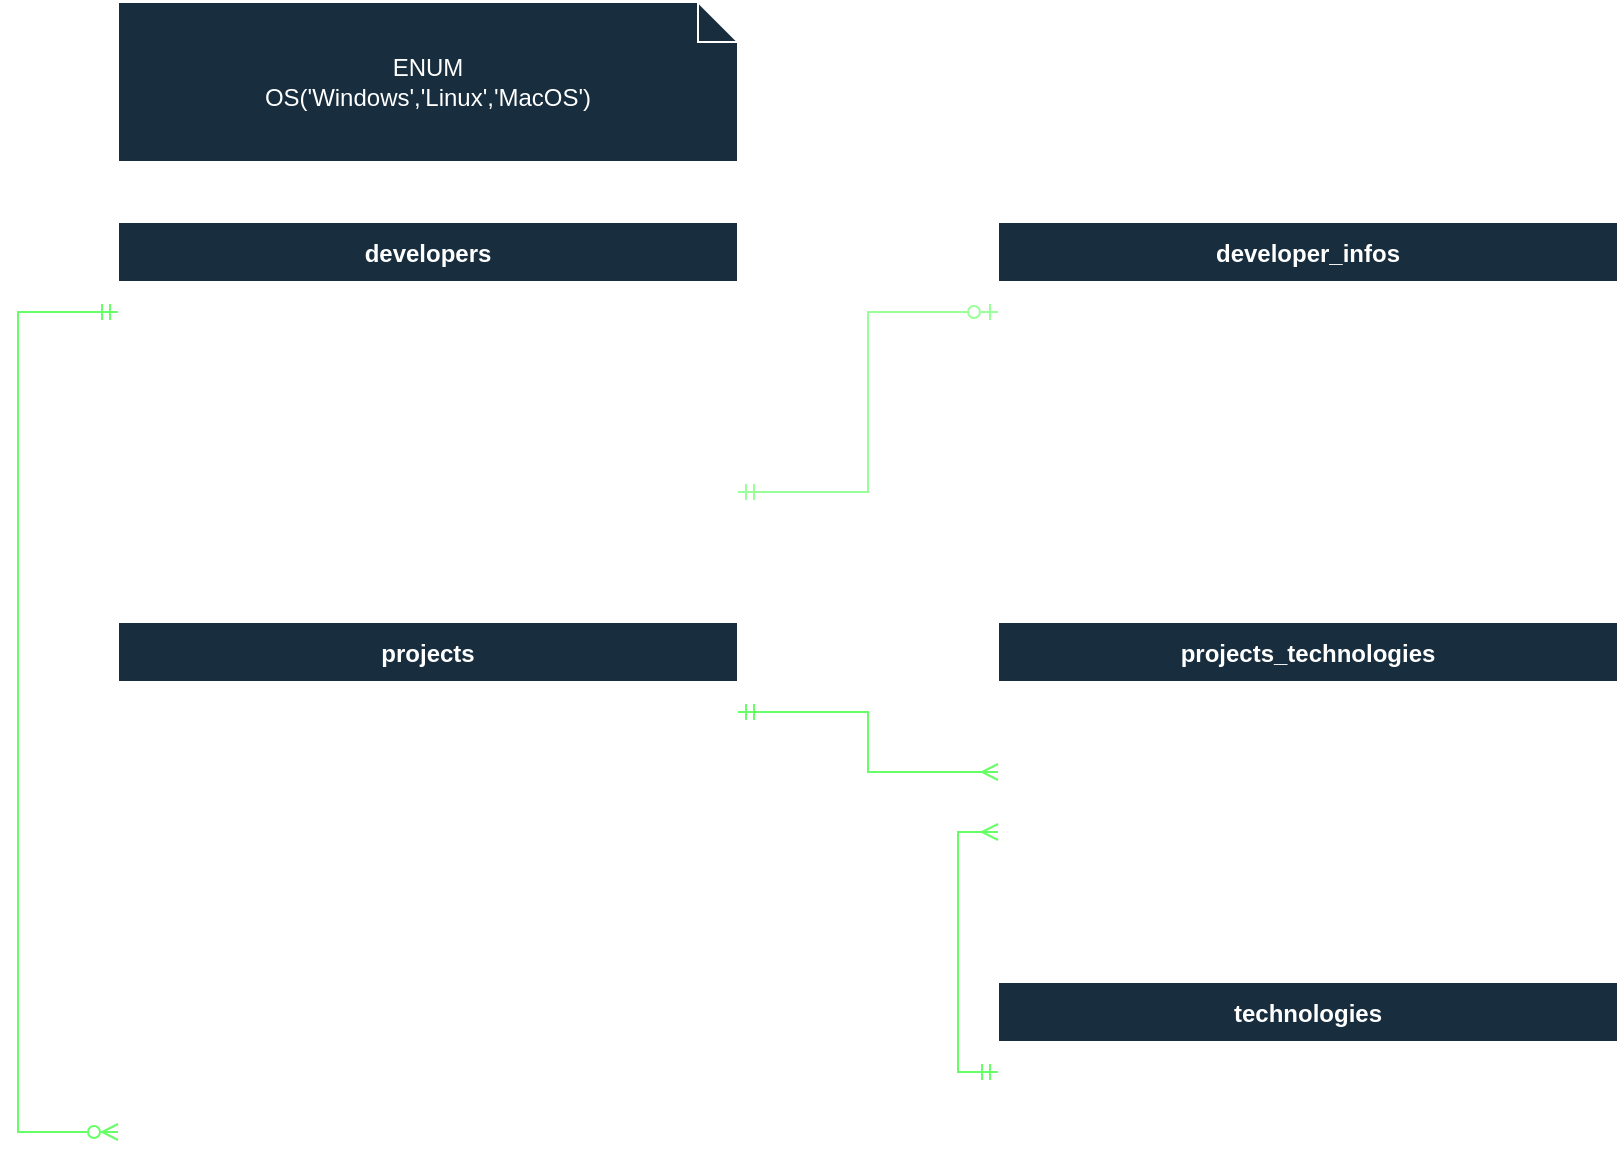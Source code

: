 <mxfile version="20.8.20" type="github">
  <diagram id="R2lEEEUBdFMjLlhIrx00" name="Page-1">
    <mxGraphModel dx="1147" dy="676" grid="0" gridSize="10" guides="1" tooltips="1" connect="1" arrows="1" fold="1" page="0" pageScale="1" pageWidth="850" pageHeight="1100" math="0" shadow="0" extFonts="Permanent Marker^https://fonts.googleapis.com/css?family=Permanent+Marker">
      <root>
        <mxCell id="0" />
        <mxCell id="1" parent="0" />
        <mxCell id="JGBa73folVoR6hEakQ3--1" value="developer_infos" style="shape=table;startSize=30;container=1;collapsible=1;childLayout=tableLayout;fixedRows=1;rowLines=0;fontStyle=1;align=center;resizeLast=1;labelBackgroundColor=none;fillColor=#182E3E;strokeColor=#FFFFFF;fontColor=#FFFFFF;" parent="1" vertex="1">
          <mxGeometry x="515" y="170" width="310" height="120" as="geometry" />
        </mxCell>
        <mxCell id="JGBa73folVoR6hEakQ3--2" value="" style="shape=tableRow;horizontal=0;startSize=0;swimlaneHead=0;swimlaneBody=0;fillColor=none;collapsible=0;dropTarget=0;points=[[0,0.5],[1,0.5]];portConstraint=eastwest;top=0;left=0;right=0;bottom=1;labelBackgroundColor=none;strokeColor=#FFFFFF;fontColor=#FFFFFF;" parent="JGBa73folVoR6hEakQ3--1" vertex="1">
          <mxGeometry y="30" width="310" height="30" as="geometry" />
        </mxCell>
        <mxCell id="JGBa73folVoR6hEakQ3--3" value="PK" style="shape=partialRectangle;connectable=0;fillColor=none;top=0;left=0;bottom=0;right=0;fontStyle=1;overflow=hidden;labelBackgroundColor=none;strokeColor=#FFFFFF;fontColor=#FFFFFF;" parent="JGBa73folVoR6hEakQ3--2" vertex="1">
          <mxGeometry width="30" height="30" as="geometry">
            <mxRectangle width="30" height="30" as="alternateBounds" />
          </mxGeometry>
        </mxCell>
        <mxCell id="JGBa73folVoR6hEakQ3--4" value="id BIGSERIAL" style="shape=partialRectangle;connectable=0;fillColor=none;top=0;left=0;bottom=0;right=0;align=left;spacingLeft=6;fontStyle=5;overflow=hidden;labelBackgroundColor=none;strokeColor=#FFFFFF;fontColor=#FFFFFF;" parent="JGBa73folVoR6hEakQ3--2" vertex="1">
          <mxGeometry x="30" width="280" height="30" as="geometry">
            <mxRectangle width="280" height="30" as="alternateBounds" />
          </mxGeometry>
        </mxCell>
        <mxCell id="JGBa73folVoR6hEakQ3--5" value="" style="shape=tableRow;horizontal=0;startSize=0;swimlaneHead=0;swimlaneBody=0;fillColor=none;collapsible=0;dropTarget=0;points=[[0,0.5],[1,0.5]];portConstraint=eastwest;top=0;left=0;right=0;bottom=0;labelBackgroundColor=none;strokeColor=#FFFFFF;fontColor=#FFFFFF;" parent="JGBa73folVoR6hEakQ3--1" vertex="1">
          <mxGeometry y="60" width="310" height="30" as="geometry" />
        </mxCell>
        <mxCell id="JGBa73folVoR6hEakQ3--6" value="" style="shape=partialRectangle;connectable=0;fillColor=none;top=0;left=0;bottom=0;right=0;editable=1;overflow=hidden;labelBackgroundColor=none;strokeColor=#FFFFFF;fontColor=#FFFFFF;" parent="JGBa73folVoR6hEakQ3--5" vertex="1">
          <mxGeometry width="30" height="30" as="geometry">
            <mxRectangle width="30" height="30" as="alternateBounds" />
          </mxGeometry>
        </mxCell>
        <mxCell id="JGBa73folVoR6hEakQ3--7" value="developerSince DATE NOT NULL" style="shape=partialRectangle;connectable=0;fillColor=none;top=0;left=0;bottom=0;right=0;align=left;spacingLeft=6;overflow=hidden;labelBackgroundColor=none;strokeColor=#FFFFFF;fontColor=#FFFFFF;" parent="JGBa73folVoR6hEakQ3--5" vertex="1">
          <mxGeometry x="30" width="280" height="30" as="geometry">
            <mxRectangle width="280" height="30" as="alternateBounds" />
          </mxGeometry>
        </mxCell>
        <mxCell id="JGBa73folVoR6hEakQ3--8" value="" style="shape=tableRow;horizontal=0;startSize=0;swimlaneHead=0;swimlaneBody=0;fillColor=none;collapsible=0;dropTarget=0;points=[[0,0.5],[1,0.5]];portConstraint=eastwest;top=0;left=0;right=0;bottom=0;labelBackgroundColor=none;strokeColor=#FFFFFF;fontColor=#FFFFFF;" parent="JGBa73folVoR6hEakQ3--1" vertex="1">
          <mxGeometry y="90" width="310" height="30" as="geometry" />
        </mxCell>
        <mxCell id="JGBa73folVoR6hEakQ3--9" value="" style="shape=partialRectangle;connectable=0;fillColor=none;top=0;left=0;bottom=0;right=0;editable=1;overflow=hidden;labelBackgroundColor=none;strokeColor=#FFFFFF;fontColor=#FFFFFF;" parent="JGBa73folVoR6hEakQ3--8" vertex="1">
          <mxGeometry width="30" height="30" as="geometry">
            <mxRectangle width="30" height="30" as="alternateBounds" />
          </mxGeometry>
        </mxCell>
        <mxCell id="JGBa73folVoR6hEakQ3--10" value="preferredOS OS NOT NULL" style="shape=partialRectangle;connectable=0;fillColor=none;top=0;left=0;bottom=0;right=0;align=left;spacingLeft=6;overflow=hidden;labelBackgroundColor=none;strokeColor=#FFFFFF;fontColor=#FFFFFF;" parent="JGBa73folVoR6hEakQ3--8" vertex="1">
          <mxGeometry x="30" width="280" height="30" as="geometry">
            <mxRectangle width="280" height="30" as="alternateBounds" />
          </mxGeometry>
        </mxCell>
        <mxCell id="JGBa73folVoR6hEakQ3--14" value="developers" style="shape=table;startSize=30;container=1;collapsible=1;childLayout=tableLayout;fixedRows=1;rowLines=0;fontStyle=1;align=center;resizeLast=1;labelBackgroundColor=none;fillColor=#182E3E;strokeColor=#FFFFFF;fontColor=#FFFFFF;" parent="1" vertex="1">
          <mxGeometry x="75" y="170" width="310" height="150" as="geometry" />
        </mxCell>
        <mxCell id="JGBa73folVoR6hEakQ3--15" value="" style="shape=tableRow;horizontal=0;startSize=0;swimlaneHead=0;swimlaneBody=0;fillColor=none;collapsible=0;dropTarget=0;points=[[0,0.5],[1,0.5]];portConstraint=eastwest;top=0;left=0;right=0;bottom=1;labelBackgroundColor=none;strokeColor=#FFFFFF;fontColor=#FFFFFF;" parent="JGBa73folVoR6hEakQ3--14" vertex="1">
          <mxGeometry y="30" width="310" height="30" as="geometry" />
        </mxCell>
        <mxCell id="JGBa73folVoR6hEakQ3--16" value="PK" style="shape=partialRectangle;connectable=0;fillColor=none;top=0;left=0;bottom=0;right=0;fontStyle=1;overflow=hidden;labelBackgroundColor=none;strokeColor=#FFFFFF;fontColor=#FFFFFF;" parent="JGBa73folVoR6hEakQ3--15" vertex="1">
          <mxGeometry width="30" height="30" as="geometry">
            <mxRectangle width="30" height="30" as="alternateBounds" />
          </mxGeometry>
        </mxCell>
        <mxCell id="JGBa73folVoR6hEakQ3--17" value="id BIGSERIAL" style="shape=partialRectangle;connectable=0;fillColor=none;top=0;left=0;bottom=0;right=0;align=left;spacingLeft=6;fontStyle=5;overflow=hidden;labelBackgroundColor=none;strokeColor=#FFFFFF;fontColor=#FFFFFF;" parent="JGBa73folVoR6hEakQ3--15" vertex="1">
          <mxGeometry x="30" width="280" height="30" as="geometry">
            <mxRectangle width="280" height="30" as="alternateBounds" />
          </mxGeometry>
        </mxCell>
        <mxCell id="JGBa73folVoR6hEakQ3--18" value="" style="shape=tableRow;horizontal=0;startSize=0;swimlaneHead=0;swimlaneBody=0;fillColor=none;collapsible=0;dropTarget=0;points=[[0,0.5],[1,0.5]];portConstraint=eastwest;top=0;left=0;right=0;bottom=0;labelBackgroundColor=none;strokeColor=#FFFFFF;fontColor=#FFFFFF;" parent="JGBa73folVoR6hEakQ3--14" vertex="1">
          <mxGeometry y="60" width="310" height="30" as="geometry" />
        </mxCell>
        <mxCell id="JGBa73folVoR6hEakQ3--19" value="" style="shape=partialRectangle;connectable=0;fillColor=none;top=0;left=0;bottom=0;right=0;editable=1;overflow=hidden;labelBackgroundColor=none;strokeColor=#FFFFFF;fontColor=#FFFFFF;" parent="JGBa73folVoR6hEakQ3--18" vertex="1">
          <mxGeometry width="30" height="30" as="geometry">
            <mxRectangle width="30" height="30" as="alternateBounds" />
          </mxGeometry>
        </mxCell>
        <mxCell id="JGBa73folVoR6hEakQ3--20" value="name VARCHAR(50) NOT NULL" style="shape=partialRectangle;connectable=0;fillColor=none;top=0;left=0;bottom=0;right=0;align=left;spacingLeft=6;overflow=hidden;labelBackgroundColor=none;strokeColor=#FFFFFF;fontColor=#FFFFFF;" parent="JGBa73folVoR6hEakQ3--18" vertex="1">
          <mxGeometry x="30" width="280" height="30" as="geometry">
            <mxRectangle width="280" height="30" as="alternateBounds" />
          </mxGeometry>
        </mxCell>
        <mxCell id="JGBa73folVoR6hEakQ3--21" value="" style="shape=tableRow;horizontal=0;startSize=0;swimlaneHead=0;swimlaneBody=0;fillColor=none;collapsible=0;dropTarget=0;points=[[0,0.5],[1,0.5]];portConstraint=eastwest;top=0;left=0;right=0;bottom=0;labelBackgroundColor=none;strokeColor=#FFFFFF;fontColor=#FFFFFF;" parent="JGBa73folVoR6hEakQ3--14" vertex="1">
          <mxGeometry y="90" width="310" height="30" as="geometry" />
        </mxCell>
        <mxCell id="JGBa73folVoR6hEakQ3--22" value="" style="shape=partialRectangle;connectable=0;fillColor=none;top=0;left=0;bottom=0;right=0;editable=1;overflow=hidden;labelBackgroundColor=none;strokeColor=#FFFFFF;fontColor=#FFFFFF;" parent="JGBa73folVoR6hEakQ3--21" vertex="1">
          <mxGeometry width="30" height="30" as="geometry">
            <mxRectangle width="30" height="30" as="alternateBounds" />
          </mxGeometry>
        </mxCell>
        <mxCell id="JGBa73folVoR6hEakQ3--23" value="email VARCHAR(50) NOT NULL UNIQUE" style="shape=partialRectangle;connectable=0;fillColor=none;top=0;left=0;bottom=0;right=0;align=left;spacingLeft=6;overflow=hidden;labelBackgroundColor=none;strokeColor=#FFFFFF;fontColor=#FFFFFF;" parent="JGBa73folVoR6hEakQ3--21" vertex="1">
          <mxGeometry x="30" width="280" height="30" as="geometry">
            <mxRectangle width="280" height="30" as="alternateBounds" />
          </mxGeometry>
        </mxCell>
        <mxCell id="H9YvGeHEFD0_g9-EbV-t-2" value="" style="shape=tableRow;horizontal=0;startSize=0;swimlaneHead=0;swimlaneBody=0;fillColor=none;collapsible=0;dropTarget=0;points=[[0,0.5],[1,0.5]];portConstraint=eastwest;top=0;left=0;right=0;bottom=0;fontStyle=1;labelBackgroundColor=none;strokeColor=#FFFFFF;fontColor=#FFFFFF;" vertex="1" parent="JGBa73folVoR6hEakQ3--14">
          <mxGeometry y="120" width="310" height="30" as="geometry" />
        </mxCell>
        <mxCell id="H9YvGeHEFD0_g9-EbV-t-3" value=" FK" style="shape=partialRectangle;connectable=0;fillColor=none;top=0;left=0;bottom=0;right=0;editable=1;overflow=hidden;fontStyle=1;labelBackgroundColor=none;strokeColor=#FFFFFF;fontColor=#FFFFFF;" vertex="1" parent="H9YvGeHEFD0_g9-EbV-t-2">
          <mxGeometry width="30" height="30" as="geometry">
            <mxRectangle width="30" height="30" as="alternateBounds" />
          </mxGeometry>
        </mxCell>
        <mxCell id="H9YvGeHEFD0_g9-EbV-t-4" value="developerInfoId INTEGER UNIQUE" style="shape=partialRectangle;connectable=0;fillColor=none;top=0;left=0;bottom=0;right=0;align=left;spacingLeft=6;overflow=hidden;fontStyle=1;labelBackgroundColor=none;strokeColor=#FFFFFF;fontColor=#FFFFFF;" vertex="1" parent="H9YvGeHEFD0_g9-EbV-t-2">
          <mxGeometry x="30" width="280" height="30" as="geometry">
            <mxRectangle width="280" height="30" as="alternateBounds" />
          </mxGeometry>
        </mxCell>
        <mxCell id="JGBa73folVoR6hEakQ3--27" value="projects" style="shape=table;startSize=30;container=1;collapsible=1;childLayout=tableLayout;fixedRows=1;rowLines=0;fontStyle=1;align=center;resizeLast=1;labelBackgroundColor=none;fillColor=#182E3E;strokeColor=#FFFFFF;fontColor=#FFFFFF;" parent="1" vertex="1">
          <mxGeometry x="75" y="370" width="310" height="270" as="geometry" />
        </mxCell>
        <mxCell id="JGBa73folVoR6hEakQ3--28" value="" style="shape=tableRow;horizontal=0;startSize=0;swimlaneHead=0;swimlaneBody=0;fillColor=none;collapsible=0;dropTarget=0;points=[[0,0.5],[1,0.5]];portConstraint=eastwest;top=0;left=0;right=0;bottom=1;labelBackgroundColor=none;strokeColor=#FFFFFF;fontColor=#FFFFFF;" parent="JGBa73folVoR6hEakQ3--27" vertex="1">
          <mxGeometry y="30" width="310" height="30" as="geometry" />
        </mxCell>
        <mxCell id="JGBa73folVoR6hEakQ3--29" value="PK" style="shape=partialRectangle;connectable=0;fillColor=none;top=0;left=0;bottom=0;right=0;fontStyle=1;overflow=hidden;labelBackgroundColor=none;strokeColor=#FFFFFF;fontColor=#FFFFFF;" parent="JGBa73folVoR6hEakQ3--28" vertex="1">
          <mxGeometry width="30" height="30" as="geometry">
            <mxRectangle width="30" height="30" as="alternateBounds" />
          </mxGeometry>
        </mxCell>
        <mxCell id="JGBa73folVoR6hEakQ3--30" value="id BIGSERIAL" style="shape=partialRectangle;connectable=0;fillColor=none;top=0;left=0;bottom=0;right=0;align=left;spacingLeft=6;fontStyle=5;overflow=hidden;labelBackgroundColor=none;strokeColor=#FFFFFF;fontColor=#FFFFFF;" parent="JGBa73folVoR6hEakQ3--28" vertex="1">
          <mxGeometry x="30" width="280" height="30" as="geometry">
            <mxRectangle width="280" height="30" as="alternateBounds" />
          </mxGeometry>
        </mxCell>
        <mxCell id="JGBa73folVoR6hEakQ3--31" value="" style="shape=tableRow;horizontal=0;startSize=0;swimlaneHead=0;swimlaneBody=0;fillColor=none;collapsible=0;dropTarget=0;points=[[0,0.5],[1,0.5]];portConstraint=eastwest;top=0;left=0;right=0;bottom=0;labelBackgroundColor=none;strokeColor=#FFFFFF;fontColor=#FFFFFF;" parent="JGBa73folVoR6hEakQ3--27" vertex="1">
          <mxGeometry y="60" width="310" height="30" as="geometry" />
        </mxCell>
        <mxCell id="JGBa73folVoR6hEakQ3--32" value="" style="shape=partialRectangle;connectable=0;fillColor=none;top=0;left=0;bottom=0;right=0;editable=1;overflow=hidden;labelBackgroundColor=none;strokeColor=#FFFFFF;fontColor=#FFFFFF;" parent="JGBa73folVoR6hEakQ3--31" vertex="1">
          <mxGeometry width="30" height="30" as="geometry">
            <mxRectangle width="30" height="30" as="alternateBounds" />
          </mxGeometry>
        </mxCell>
        <mxCell id="JGBa73folVoR6hEakQ3--33" value="name VARCHAR(50) NOT NULL" style="shape=partialRectangle;connectable=0;fillColor=none;top=0;left=0;bottom=0;right=0;align=left;spacingLeft=6;overflow=hidden;labelBackgroundColor=none;strokeColor=#FFFFFF;fontColor=#FFFFFF;" parent="JGBa73folVoR6hEakQ3--31" vertex="1">
          <mxGeometry x="30" width="280" height="30" as="geometry">
            <mxRectangle width="280" height="30" as="alternateBounds" />
          </mxGeometry>
        </mxCell>
        <mxCell id="JGBa73folVoR6hEakQ3--34" value="" style="shape=tableRow;horizontal=0;startSize=0;swimlaneHead=0;swimlaneBody=0;fillColor=none;collapsible=0;dropTarget=0;points=[[0,0.5],[1,0.5]];portConstraint=eastwest;top=0;left=0;right=0;bottom=0;labelBackgroundColor=none;strokeColor=#FFFFFF;fontColor=#FFFFFF;" parent="JGBa73folVoR6hEakQ3--27" vertex="1">
          <mxGeometry y="90" width="310" height="30" as="geometry" />
        </mxCell>
        <mxCell id="JGBa73folVoR6hEakQ3--35" value="" style="shape=partialRectangle;connectable=0;fillColor=none;top=0;left=0;bottom=0;right=0;editable=1;overflow=hidden;labelBackgroundColor=none;strokeColor=#FFFFFF;fontColor=#FFFFFF;" parent="JGBa73folVoR6hEakQ3--34" vertex="1">
          <mxGeometry width="30" height="30" as="geometry">
            <mxRectangle width="30" height="30" as="alternateBounds" />
          </mxGeometry>
        </mxCell>
        <mxCell id="JGBa73folVoR6hEakQ3--36" value="description TEXT NOT NULL" style="shape=partialRectangle;connectable=0;fillColor=none;top=0;left=0;bottom=0;right=0;align=left;spacingLeft=6;overflow=hidden;labelBackgroundColor=none;strokeColor=#FFFFFF;fontColor=#FFFFFF;" parent="JGBa73folVoR6hEakQ3--34" vertex="1">
          <mxGeometry x="30" width="280" height="30" as="geometry">
            <mxRectangle width="280" height="30" as="alternateBounds" />
          </mxGeometry>
        </mxCell>
        <mxCell id="JGBa73folVoR6hEakQ3--37" value="" style="shape=tableRow;horizontal=0;startSize=0;swimlaneHead=0;swimlaneBody=0;fillColor=none;collapsible=0;dropTarget=0;points=[[0,0.5],[1,0.5]];portConstraint=eastwest;top=0;left=0;right=0;bottom=0;labelBackgroundColor=none;strokeColor=#FFFFFF;fontColor=#FFFFFF;" parent="JGBa73folVoR6hEakQ3--27" vertex="1">
          <mxGeometry y="120" width="310" height="30" as="geometry" />
        </mxCell>
        <mxCell id="JGBa73folVoR6hEakQ3--38" value="" style="shape=partialRectangle;connectable=0;fillColor=none;top=0;left=0;bottom=0;right=0;editable=1;overflow=hidden;labelBackgroundColor=none;strokeColor=#FFFFFF;fontColor=#FFFFFF;" parent="JGBa73folVoR6hEakQ3--37" vertex="1">
          <mxGeometry width="30" height="30" as="geometry">
            <mxRectangle width="30" height="30" as="alternateBounds" />
          </mxGeometry>
        </mxCell>
        <mxCell id="JGBa73folVoR6hEakQ3--39" value="estimatedTime VARCHAR(20) NOT NULL" style="shape=partialRectangle;connectable=0;fillColor=none;top=0;left=0;bottom=0;right=0;align=left;spacingLeft=6;overflow=hidden;labelBackgroundColor=none;strokeColor=#FFFFFF;fontColor=#FFFFFF;" parent="JGBa73folVoR6hEakQ3--37" vertex="1">
          <mxGeometry x="30" width="280" height="30" as="geometry">
            <mxRectangle width="280" height="30" as="alternateBounds" />
          </mxGeometry>
        </mxCell>
        <mxCell id="JGBa73folVoR6hEakQ3--40" value="" style="shape=tableRow;horizontal=0;startSize=0;swimlaneHead=0;swimlaneBody=0;fillColor=none;collapsible=0;dropTarget=0;points=[[0,0.5],[1,0.5]];portConstraint=eastwest;top=0;left=0;right=0;bottom=0;labelBackgroundColor=none;strokeColor=#FFFFFF;fontColor=#FFFFFF;" parent="JGBa73folVoR6hEakQ3--27" vertex="1">
          <mxGeometry y="150" width="310" height="30" as="geometry" />
        </mxCell>
        <mxCell id="JGBa73folVoR6hEakQ3--41" value="" style="shape=partialRectangle;connectable=0;fillColor=none;top=0;left=0;bottom=0;right=0;editable=1;overflow=hidden;labelBackgroundColor=none;strokeColor=#FFFFFF;fontColor=#FFFFFF;" parent="JGBa73folVoR6hEakQ3--40" vertex="1">
          <mxGeometry width="30" height="30" as="geometry">
            <mxRectangle width="30" height="30" as="alternateBounds" />
          </mxGeometry>
        </mxCell>
        <mxCell id="JGBa73folVoR6hEakQ3--42" value="repository VARCHAR(120) NOT NULL" style="shape=partialRectangle;connectable=0;fillColor=none;top=0;left=0;bottom=0;right=0;align=left;spacingLeft=6;overflow=hidden;labelBackgroundColor=none;strokeColor=#FFFFFF;fontColor=#FFFFFF;" parent="JGBa73folVoR6hEakQ3--40" vertex="1">
          <mxGeometry x="30" width="280" height="30" as="geometry">
            <mxRectangle width="280" height="30" as="alternateBounds" />
          </mxGeometry>
        </mxCell>
        <mxCell id="JGBa73folVoR6hEakQ3--43" value="" style="shape=tableRow;horizontal=0;startSize=0;swimlaneHead=0;swimlaneBody=0;fillColor=none;collapsible=0;dropTarget=0;points=[[0,0.5],[1,0.5]];portConstraint=eastwest;top=0;left=0;right=0;bottom=0;labelBackgroundColor=none;strokeColor=#FFFFFF;fontColor=#FFFFFF;" parent="JGBa73folVoR6hEakQ3--27" vertex="1">
          <mxGeometry y="180" width="310" height="30" as="geometry" />
        </mxCell>
        <mxCell id="JGBa73folVoR6hEakQ3--44" value="" style="shape=partialRectangle;connectable=0;fillColor=none;top=0;left=0;bottom=0;right=0;editable=1;overflow=hidden;labelBackgroundColor=none;strokeColor=#FFFFFF;fontColor=#FFFFFF;" parent="JGBa73folVoR6hEakQ3--43" vertex="1">
          <mxGeometry width="30" height="30" as="geometry">
            <mxRectangle width="30" height="30" as="alternateBounds" />
          </mxGeometry>
        </mxCell>
        <mxCell id="JGBa73folVoR6hEakQ3--45" value="startDate DATE NOT NULL" style="shape=partialRectangle;connectable=0;fillColor=none;top=0;left=0;bottom=0;right=0;align=left;spacingLeft=6;overflow=hidden;labelBackgroundColor=none;strokeColor=#FFFFFF;fontColor=#FFFFFF;" parent="JGBa73folVoR6hEakQ3--43" vertex="1">
          <mxGeometry x="30" width="280" height="30" as="geometry">
            <mxRectangle width="280" height="30" as="alternateBounds" />
          </mxGeometry>
        </mxCell>
        <mxCell id="JGBa73folVoR6hEakQ3--46" value="" style="shape=tableRow;horizontal=0;startSize=0;swimlaneHead=0;swimlaneBody=0;fillColor=none;collapsible=0;dropTarget=0;points=[[0,0.5],[1,0.5]];portConstraint=eastwest;top=0;left=0;right=0;bottom=0;labelBackgroundColor=none;strokeColor=#FFFFFF;fontColor=#FFFFFF;" parent="JGBa73folVoR6hEakQ3--27" vertex="1">
          <mxGeometry y="210" width="310" height="30" as="geometry" />
        </mxCell>
        <mxCell id="JGBa73folVoR6hEakQ3--47" value="" style="shape=partialRectangle;connectable=0;fillColor=none;top=0;left=0;bottom=0;right=0;editable=1;overflow=hidden;labelBackgroundColor=none;strokeColor=#FFFFFF;fontColor=#FFFFFF;" parent="JGBa73folVoR6hEakQ3--46" vertex="1">
          <mxGeometry width="30" height="30" as="geometry">
            <mxRectangle width="30" height="30" as="alternateBounds" />
          </mxGeometry>
        </mxCell>
        <mxCell id="JGBa73folVoR6hEakQ3--48" value="endDate DATE" style="shape=partialRectangle;connectable=0;fillColor=none;top=0;left=0;bottom=0;right=0;align=left;spacingLeft=6;overflow=hidden;labelBackgroundColor=none;strokeColor=#FFFFFF;fontColor=#FFFFFF;" parent="JGBa73folVoR6hEakQ3--46" vertex="1">
          <mxGeometry x="30" width="280" height="30" as="geometry">
            <mxRectangle width="280" height="30" as="alternateBounds" />
          </mxGeometry>
        </mxCell>
        <mxCell id="H9YvGeHEFD0_g9-EbV-t-11" value="" style="shape=tableRow;horizontal=0;startSize=0;swimlaneHead=0;swimlaneBody=0;fillColor=none;collapsible=0;dropTarget=0;points=[[0,0.5],[1,0.5]];portConstraint=eastwest;top=0;left=0;right=0;bottom=0;labelBackgroundColor=none;strokeColor=#FFFFFF;fontColor=#FFFFFF;" vertex="1" parent="JGBa73folVoR6hEakQ3--27">
          <mxGeometry y="240" width="310" height="30" as="geometry" />
        </mxCell>
        <mxCell id="H9YvGeHEFD0_g9-EbV-t-12" value="FK" style="shape=partialRectangle;connectable=0;fillColor=none;top=0;left=0;bottom=0;right=0;editable=1;overflow=hidden;fontStyle=1;labelBackgroundColor=none;strokeColor=#FFFFFF;fontColor=#FFFFFF;" vertex="1" parent="H9YvGeHEFD0_g9-EbV-t-11">
          <mxGeometry width="30" height="30" as="geometry">
            <mxRectangle width="30" height="30" as="alternateBounds" />
          </mxGeometry>
        </mxCell>
        <mxCell id="H9YvGeHEFD0_g9-EbV-t-13" value="developerId INTEGER NOT NULL" style="shape=partialRectangle;connectable=0;fillColor=none;top=0;left=0;bottom=0;right=0;align=left;spacingLeft=6;overflow=hidden;fontStyle=1;labelBackgroundColor=none;strokeColor=#FFFFFF;fontColor=#FFFFFF;" vertex="1" parent="H9YvGeHEFD0_g9-EbV-t-11">
          <mxGeometry x="30" width="280" height="30" as="geometry">
            <mxRectangle width="280" height="30" as="alternateBounds" />
          </mxGeometry>
        </mxCell>
        <mxCell id="JGBa73folVoR6hEakQ3--49" value="technologies" style="shape=table;startSize=30;container=1;collapsible=1;childLayout=tableLayout;fixedRows=1;rowLines=0;fontStyle=1;align=center;resizeLast=1;labelBackgroundColor=none;fillColor=#182E3E;strokeColor=#FFFFFF;fontColor=#FFFFFF;" parent="1" vertex="1">
          <mxGeometry x="515" y="550" width="310" height="90" as="geometry" />
        </mxCell>
        <mxCell id="JGBa73folVoR6hEakQ3--50" value="" style="shape=tableRow;horizontal=0;startSize=0;swimlaneHead=0;swimlaneBody=0;fillColor=none;collapsible=0;dropTarget=0;points=[[0,0.5],[1,0.5]];portConstraint=eastwest;top=0;left=0;right=0;bottom=1;labelBackgroundColor=none;strokeColor=#FFFFFF;fontColor=#FFFFFF;" parent="JGBa73folVoR6hEakQ3--49" vertex="1">
          <mxGeometry y="30" width="310" height="30" as="geometry" />
        </mxCell>
        <mxCell id="JGBa73folVoR6hEakQ3--51" value="PK" style="shape=partialRectangle;connectable=0;fillColor=none;top=0;left=0;bottom=0;right=0;fontStyle=1;overflow=hidden;labelBackgroundColor=none;strokeColor=#FFFFFF;fontColor=#FFFFFF;" parent="JGBa73folVoR6hEakQ3--50" vertex="1">
          <mxGeometry width="30" height="30" as="geometry">
            <mxRectangle width="30" height="30" as="alternateBounds" />
          </mxGeometry>
        </mxCell>
        <mxCell id="JGBa73folVoR6hEakQ3--52" value="id BIGSERIAL" style="shape=partialRectangle;connectable=0;fillColor=none;top=0;left=0;bottom=0;right=0;align=left;spacingLeft=6;fontStyle=5;overflow=hidden;labelBackgroundColor=none;strokeColor=#FFFFFF;fontColor=#FFFFFF;" parent="JGBa73folVoR6hEakQ3--50" vertex="1">
          <mxGeometry x="30" width="280" height="30" as="geometry">
            <mxRectangle width="280" height="30" as="alternateBounds" />
          </mxGeometry>
        </mxCell>
        <mxCell id="JGBa73folVoR6hEakQ3--53" value="" style="shape=tableRow;horizontal=0;startSize=0;swimlaneHead=0;swimlaneBody=0;fillColor=none;collapsible=0;dropTarget=0;points=[[0,0.5],[1,0.5]];portConstraint=eastwest;top=0;left=0;right=0;bottom=0;labelBackgroundColor=none;strokeColor=#FFFFFF;fontColor=#FFFFFF;" parent="JGBa73folVoR6hEakQ3--49" vertex="1">
          <mxGeometry y="60" width="310" height="30" as="geometry" />
        </mxCell>
        <mxCell id="JGBa73folVoR6hEakQ3--54" value="" style="shape=partialRectangle;connectable=0;fillColor=none;top=0;left=0;bottom=0;right=0;editable=1;overflow=hidden;labelBackgroundColor=none;strokeColor=#FFFFFF;fontColor=#FFFFFF;" parent="JGBa73folVoR6hEakQ3--53" vertex="1">
          <mxGeometry width="30" height="30" as="geometry">
            <mxRectangle width="30" height="30" as="alternateBounds" />
          </mxGeometry>
        </mxCell>
        <mxCell id="JGBa73folVoR6hEakQ3--55" value="name VARCHAR(30) NOT NULL" style="shape=partialRectangle;connectable=0;fillColor=none;top=0;left=0;bottom=0;right=0;align=left;spacingLeft=6;overflow=hidden;labelBackgroundColor=none;strokeColor=#FFFFFF;fontColor=#FFFFFF;" parent="JGBa73folVoR6hEakQ3--53" vertex="1">
          <mxGeometry x="30" width="280" height="30" as="geometry">
            <mxRectangle width="280" height="30" as="alternateBounds" />
          </mxGeometry>
        </mxCell>
        <mxCell id="JGBa73folVoR6hEakQ3--62" value="projects_technologies" style="shape=table;startSize=30;container=1;collapsible=1;childLayout=tableLayout;fixedRows=1;rowLines=0;fontStyle=1;align=center;resizeLast=1;labelBackgroundColor=none;fillColor=#182E3E;strokeColor=#FFFFFF;fontColor=#FFFFFF;" parent="1" vertex="1">
          <mxGeometry x="515" y="370" width="310" height="150" as="geometry" />
        </mxCell>
        <mxCell id="JGBa73folVoR6hEakQ3--63" value="" style="shape=tableRow;horizontal=0;startSize=0;swimlaneHead=0;swimlaneBody=0;fillColor=none;collapsible=0;dropTarget=0;points=[[0,0.5],[1,0.5]];portConstraint=eastwest;top=0;left=0;right=0;bottom=1;labelBackgroundColor=none;strokeColor=#FFFFFF;fontColor=#FFFFFF;" parent="JGBa73folVoR6hEakQ3--62" vertex="1">
          <mxGeometry y="30" width="310" height="30" as="geometry" />
        </mxCell>
        <mxCell id="JGBa73folVoR6hEakQ3--64" value="PK" style="shape=partialRectangle;connectable=0;fillColor=none;top=0;left=0;bottom=0;right=0;fontStyle=1;overflow=hidden;labelBackgroundColor=none;strokeColor=#FFFFFF;fontColor=#FFFFFF;" parent="JGBa73folVoR6hEakQ3--63" vertex="1">
          <mxGeometry width="30" height="30" as="geometry">
            <mxRectangle width="30" height="30" as="alternateBounds" />
          </mxGeometry>
        </mxCell>
        <mxCell id="JGBa73folVoR6hEakQ3--65" value="id BIGSERIAL" style="shape=partialRectangle;connectable=0;fillColor=none;top=0;left=0;bottom=0;right=0;align=left;spacingLeft=6;fontStyle=5;overflow=hidden;labelBackgroundColor=none;strokeColor=#FFFFFF;fontColor=#FFFFFF;" parent="JGBa73folVoR6hEakQ3--63" vertex="1">
          <mxGeometry x="30" width="280" height="30" as="geometry">
            <mxRectangle width="280" height="30" as="alternateBounds" />
          </mxGeometry>
        </mxCell>
        <mxCell id="JGBa73folVoR6hEakQ3--66" value="" style="shape=tableRow;horizontal=0;startSize=0;swimlaneHead=0;swimlaneBody=0;fillColor=none;collapsible=0;dropTarget=0;points=[[0,0.5],[1,0.5]];portConstraint=eastwest;top=0;left=0;right=0;bottom=0;labelBackgroundColor=none;strokeColor=#FFFFFF;fontColor=#FFFFFF;" parent="JGBa73folVoR6hEakQ3--62" vertex="1">
          <mxGeometry y="60" width="310" height="30" as="geometry" />
        </mxCell>
        <mxCell id="JGBa73folVoR6hEakQ3--67" value="FK" style="shape=partialRectangle;connectable=0;fillColor=none;top=0;left=0;bottom=0;right=0;editable=1;overflow=hidden;fontStyle=1;labelBackgroundColor=none;strokeColor=#FFFFFF;fontColor=#FFFFFF;" parent="JGBa73folVoR6hEakQ3--66" vertex="1">
          <mxGeometry width="30" height="30" as="geometry">
            <mxRectangle width="30" height="30" as="alternateBounds" />
          </mxGeometry>
        </mxCell>
        <mxCell id="JGBa73folVoR6hEakQ3--68" value="projectId INTEGER NOT NULL" style="shape=partialRectangle;connectable=0;fillColor=none;top=0;left=0;bottom=0;right=0;align=left;spacingLeft=6;overflow=hidden;fontStyle=1;labelBackgroundColor=none;strokeColor=#FFFFFF;fontColor=#FFFFFF;" parent="JGBa73folVoR6hEakQ3--66" vertex="1">
          <mxGeometry x="30" width="280" height="30" as="geometry">
            <mxRectangle width="280" height="30" as="alternateBounds" />
          </mxGeometry>
        </mxCell>
        <mxCell id="H9YvGeHEFD0_g9-EbV-t-30" value="" style="shape=tableRow;horizontal=0;startSize=0;swimlaneHead=0;swimlaneBody=0;fillColor=none;collapsible=0;dropTarget=0;points=[[0,0.5],[1,0.5]];portConstraint=eastwest;top=0;left=0;right=0;bottom=0;labelBackgroundColor=none;strokeColor=#FFFFFF;fontColor=#FFFFFF;" vertex="1" parent="JGBa73folVoR6hEakQ3--62">
          <mxGeometry y="90" width="310" height="30" as="geometry" />
        </mxCell>
        <mxCell id="H9YvGeHEFD0_g9-EbV-t-31" value="FK" style="shape=partialRectangle;connectable=0;fillColor=none;top=0;left=0;bottom=0;right=0;editable=1;overflow=hidden;fontStyle=1;labelBackgroundColor=none;strokeColor=#FFFFFF;fontColor=#FFFFFF;" vertex="1" parent="H9YvGeHEFD0_g9-EbV-t-30">
          <mxGeometry width="30" height="30" as="geometry">
            <mxRectangle width="30" height="30" as="alternateBounds" />
          </mxGeometry>
        </mxCell>
        <mxCell id="H9YvGeHEFD0_g9-EbV-t-32" value="technologyId INTEGER NOT NULL" style="shape=partialRectangle;connectable=0;fillColor=none;top=0;left=0;bottom=0;right=0;align=left;spacingLeft=6;overflow=hidden;fontStyle=1;labelBackgroundColor=none;strokeColor=#FFFFFF;fontColor=#FFFFFF;" vertex="1" parent="H9YvGeHEFD0_g9-EbV-t-30">
          <mxGeometry x="30" width="280" height="30" as="geometry">
            <mxRectangle width="280" height="30" as="alternateBounds" />
          </mxGeometry>
        </mxCell>
        <mxCell id="H9YvGeHEFD0_g9-EbV-t-33" value="" style="shape=tableRow;horizontal=0;startSize=0;swimlaneHead=0;swimlaneBody=0;fillColor=none;collapsible=0;dropTarget=0;points=[[0,0.5],[1,0.5]];portConstraint=eastwest;top=0;left=0;right=0;bottom=0;labelBackgroundColor=none;strokeColor=#FFFFFF;fontColor=#FFFFFF;" vertex="1" parent="JGBa73folVoR6hEakQ3--62">
          <mxGeometry y="120" width="310" height="30" as="geometry" />
        </mxCell>
        <mxCell id="H9YvGeHEFD0_g9-EbV-t-34" value="" style="shape=partialRectangle;connectable=0;fillColor=none;top=0;left=0;bottom=0;right=0;editable=1;overflow=hidden;labelBackgroundColor=none;strokeColor=#FFFFFF;fontColor=#FFFFFF;" vertex="1" parent="H9YvGeHEFD0_g9-EbV-t-33">
          <mxGeometry width="30" height="30" as="geometry">
            <mxRectangle width="30" height="30" as="alternateBounds" />
          </mxGeometry>
        </mxCell>
        <mxCell id="H9YvGeHEFD0_g9-EbV-t-35" value="addedIn DATE NOT NULL" style="shape=partialRectangle;connectable=0;fillColor=none;top=0;left=0;bottom=0;right=0;align=left;spacingLeft=6;overflow=hidden;labelBackgroundColor=none;strokeColor=#FFFFFF;fontColor=#FFFFFF;" vertex="1" parent="H9YvGeHEFD0_g9-EbV-t-33">
          <mxGeometry x="30" width="280" height="30" as="geometry">
            <mxRectangle width="280" height="30" as="alternateBounds" />
          </mxGeometry>
        </mxCell>
        <mxCell id="JGBa73folVoR6hEakQ3--69" value="ENUM&lt;br&gt;OS(&#39;Windows&#39;,&#39;Linux&#39;,&#39;MacOS&#39;)" style="shape=note;size=20;whiteSpace=wrap;html=1;strokeWidth=1;labelBackgroundColor=none;fillColor=#182E3E;strokeColor=#FFFFFF;fontColor=#FFFFFF;" parent="1" vertex="1">
          <mxGeometry x="75" y="60" width="310" height="80" as="geometry" />
        </mxCell>
        <mxCell id="H9YvGeHEFD0_g9-EbV-t-17" style="edgeStyle=orthogonalEdgeStyle;rounded=0;sketch=0;orthogonalLoop=1;jettySize=auto;html=1;exitX=0;exitY=0.5;exitDx=0;exitDy=0;strokeColor=#66FF66;startArrow=ERzeroToMany;startFill=0;endArrow=ERmandOne;endFill=0;entryX=0;entryY=0.5;entryDx=0;entryDy=0;labelBackgroundColor=none;fontColor=default;" edge="1" parent="1" source="H9YvGeHEFD0_g9-EbV-t-11" target="JGBa73folVoR6hEakQ3--15">
          <mxGeometry relative="1" as="geometry">
            <mxPoint x="-305" y="830" as="targetPoint" />
            <Array as="points">
              <mxPoint x="25" y="625" />
              <mxPoint x="25" y="215" />
            </Array>
          </mxGeometry>
        </mxCell>
        <mxCell id="H9YvGeHEFD0_g9-EbV-t-19" style="edgeStyle=orthogonalEdgeStyle;rounded=0;sketch=0;orthogonalLoop=1;jettySize=auto;html=1;exitX=0;exitY=0.5;exitDx=0;exitDy=0;strokeColor=#99FF99;startArrow=ERzeroToOne;startFill=0;endArrow=ERmandOne;endFill=0;entryX=1;entryY=0.5;entryDx=0;entryDy=0;labelBackgroundColor=none;fontColor=default;" edge="1" parent="1" source="JGBa73folVoR6hEakQ3--2" target="H9YvGeHEFD0_g9-EbV-t-2">
          <mxGeometry relative="1" as="geometry">
            <mxPoint x="435" y="215" as="targetPoint" />
          </mxGeometry>
        </mxCell>
        <mxCell id="H9YvGeHEFD0_g9-EbV-t-40" style="edgeStyle=orthogonalEdgeStyle;rounded=0;sketch=0;orthogonalLoop=1;jettySize=auto;html=1;exitX=0;exitY=0.5;exitDx=0;exitDy=0;entryX=0;entryY=0.5;entryDx=0;entryDy=0;strokeColor=#66FF66;startArrow=ERmany;startFill=0;endArrow=ERmandOne;endFill=0;labelBackgroundColor=none;fontColor=default;" edge="1" parent="1" source="H9YvGeHEFD0_g9-EbV-t-30" target="JGBa73folVoR6hEakQ3--50">
          <mxGeometry relative="1" as="geometry" />
        </mxCell>
        <mxCell id="H9YvGeHEFD0_g9-EbV-t-36" style="edgeStyle=orthogonalEdgeStyle;rounded=0;sketch=0;orthogonalLoop=1;jettySize=auto;html=1;exitX=1;exitY=0.5;exitDx=0;exitDy=0;entryX=0;entryY=0.5;entryDx=0;entryDy=0;strokeColor=#66FF66;startArrow=ERmandOne;startFill=0;endArrow=ERmany;endFill=0;labelBackgroundColor=none;fontColor=default;" edge="1" parent="1" source="JGBa73folVoR6hEakQ3--28" target="JGBa73folVoR6hEakQ3--66">
          <mxGeometry relative="1" as="geometry" />
        </mxCell>
      </root>
    </mxGraphModel>
  </diagram>
</mxfile>
